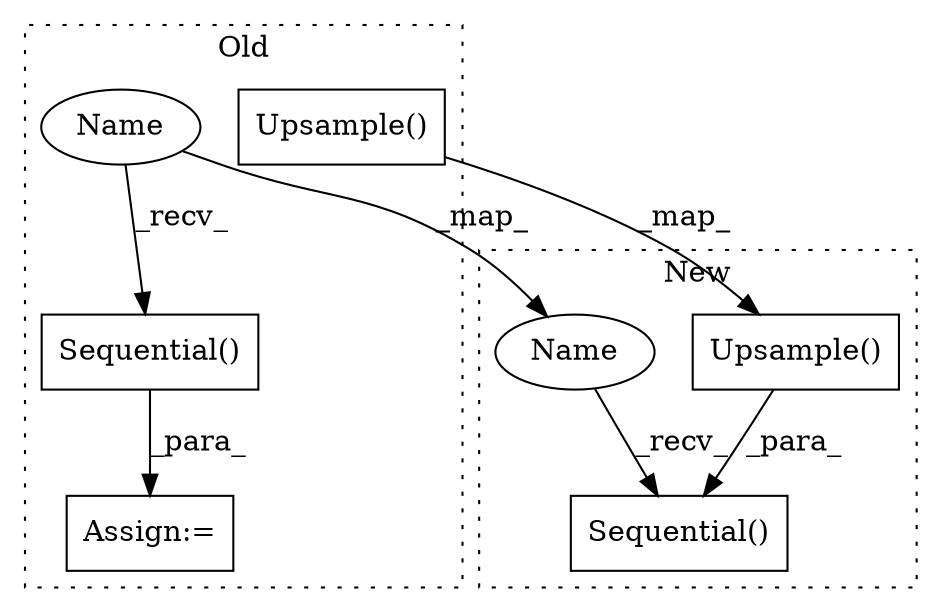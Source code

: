 digraph G {
subgraph cluster0 {
1 [label="Upsample()" a="75" s="2938" l="27" shape="box"];
3 [label="Sequential()" a="75" s="2872" l="15" shape="box"];
5 [label="Assign:=" a="68" s="2869" l="3" shape="box"];
6 [label="Name" a="87" s="2872" l="2" shape="ellipse"];
label = "Old";
style="dotted";
}
subgraph cluster1 {
2 [label="Upsample()" a="75" s="2808" l="27" shape="box"];
4 [label="Sequential()" a="75" s="2781,2924" l="27,10" shape="box"];
7 [label="Name" a="87" s="2781" l="2" shape="ellipse"];
label = "New";
style="dotted";
}
1 -> 2 [label="_map_"];
2 -> 4 [label="_para_"];
3 -> 5 [label="_para_"];
6 -> 3 [label="_recv_"];
6 -> 7 [label="_map_"];
7 -> 4 [label="_recv_"];
}